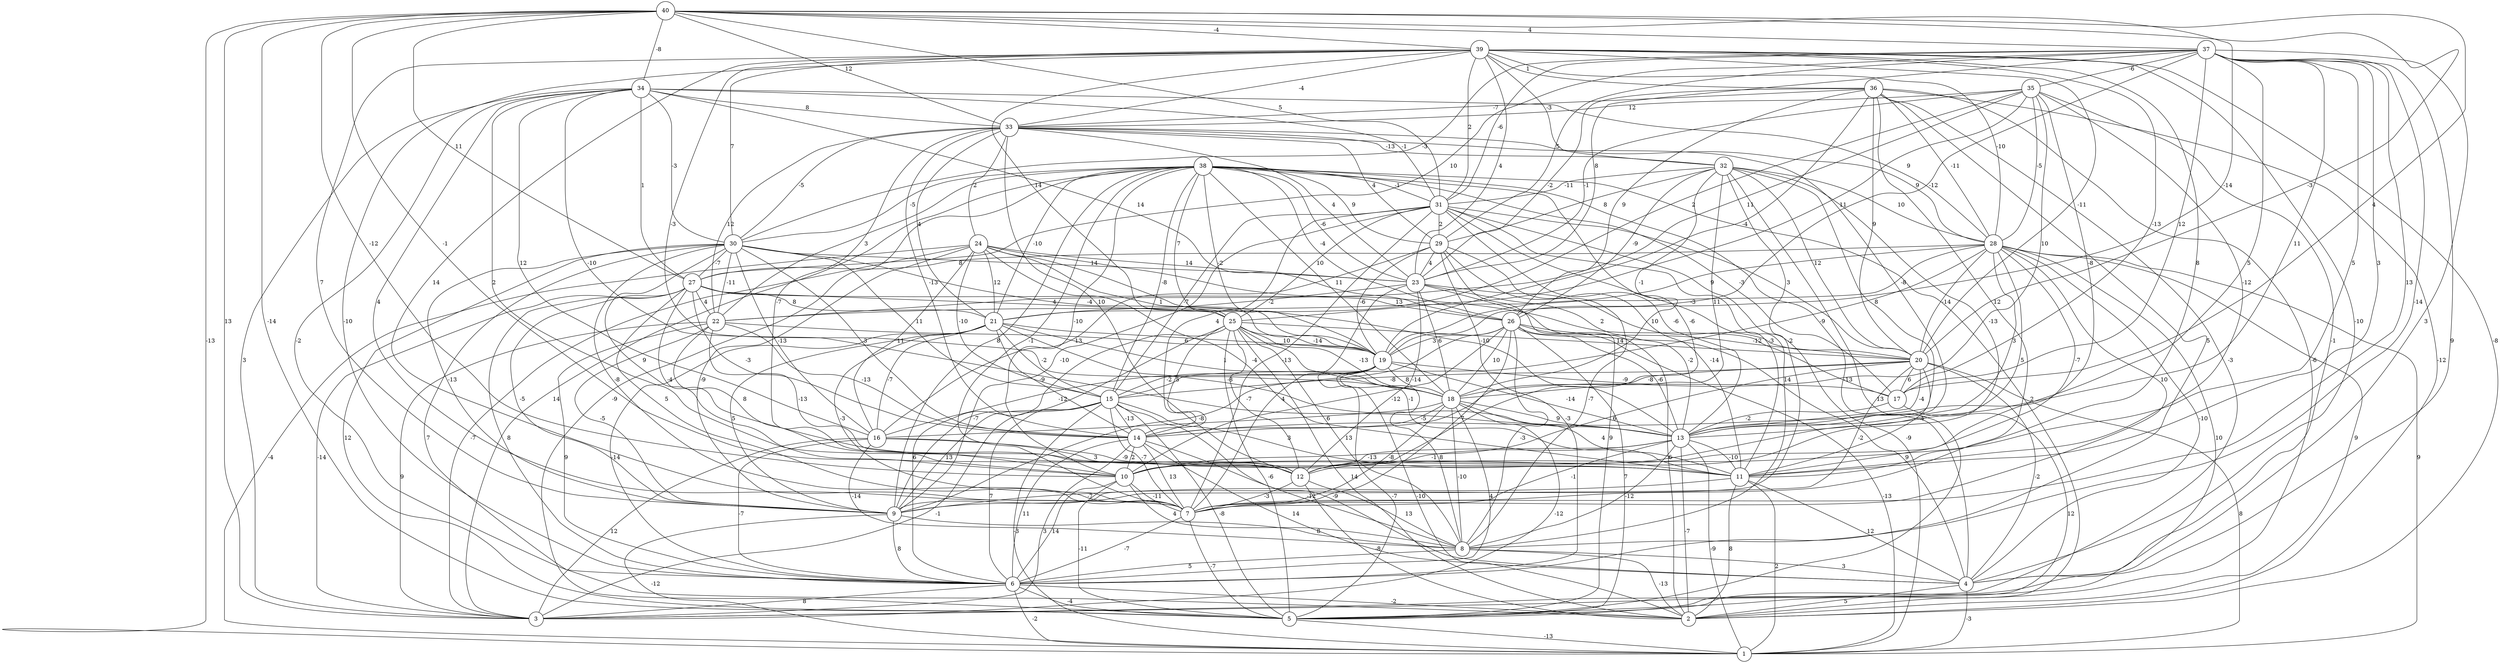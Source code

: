 graph { 
	 fontname="Helvetica,Arial,sans-serif" 
	 node [shape = circle]; 
	 40 -- 1 [label = "-13"];
	 40 -- 3 [label = "13"];
	 40 -- 5 [label = "-14"];
	 40 -- 10 [label = "-12"];
	 40 -- 12 [label = "-1"];
	 40 -- 17 [label = "4"];
	 40 -- 19 [label = "-14"];
	 40 -- 20 [label = "-3"];
	 40 -- 27 [label = "11"];
	 40 -- 31 [label = "5"];
	 40 -- 33 [label = "12"];
	 40 -- 34 [label = "-8"];
	 40 -- 37 [label = "4"];
	 40 -- 39 [label = "-4"];
	 39 -- 2 [label = "-8"];
	 39 -- 4 [label = "-10"];
	 39 -- 6 [label = "-10"];
	 39 -- 7 [label = "14"];
	 39 -- 9 [label = "7"];
	 39 -- 11 [label = "8"];
	 39 -- 17 [label = "-13"];
	 39 -- 18 [label = "-3"];
	 39 -- 20 [label = "-11"];
	 39 -- 23 [label = "4"];
	 39 -- 25 [label = "14"];
	 39 -- 28 [label = "-10"];
	 39 -- 30 [label = "7"];
	 39 -- 31 [label = "2"];
	 39 -- 32 [label = "-3"];
	 39 -- 33 [label = "-4"];
	 39 -- 36 [label = "1"];
	 38 -- 2 [label = "2"];
	 38 -- 3 [label = "14"];
	 38 -- 4 [label = "-13"];
	 38 -- 5 [label = "-9"];
	 38 -- 7 [label = "-1"];
	 38 -- 9 [label = "8"];
	 38 -- 10 [label = "-10"];
	 38 -- 12 [label = "-6"];
	 38 -- 15 [label = "-8"];
	 38 -- 17 [label = "-3"];
	 38 -- 18 [label = "11"];
	 38 -- 19 [label = "-2"];
	 38 -- 21 [label = "-10"];
	 38 -- 22 [label = "3"];
	 38 -- 23 [label = "-6"];
	 38 -- 25 [label = "7"];
	 38 -- 26 [label = "-4"];
	 38 -- 29 [label = "9"];
	 38 -- 30 [label = "-5"];
	 38 -- 31 [label = "-1"];
	 37 -- 3 [label = "9"];
	 37 -- 4 [label = "3"];
	 37 -- 7 [label = "13"];
	 37 -- 8 [label = "-14"];
	 37 -- 10 [label = "5"];
	 37 -- 11 [label = "3"];
	 37 -- 12 [label = "5"];
	 37 -- 13 [label = "11"];
	 37 -- 17 [label = "12"];
	 37 -- 23 [label = "8"];
	 37 -- 26 [label = "-12"];
	 37 -- 27 [label = "10"];
	 37 -- 29 [label = "5"];
	 37 -- 30 [label = "-3"];
	 37 -- 31 [label = "-6"];
	 37 -- 35 [label = "-6"];
	 36 -- 2 [label = "-12"];
	 36 -- 3 [label = "-3"];
	 36 -- 5 [label = "-6"];
	 36 -- 6 [label = "5"];
	 36 -- 7 [label = "12"];
	 36 -- 19 [label = "-4"];
	 36 -- 20 [label = "9"];
	 36 -- 23 [label = "-2"];
	 36 -- 26 [label = "9"];
	 36 -- 28 [label = "-11"];
	 36 -- 33 [label = "-7"];
	 35 -- 4 [label = "-1"];
	 35 -- 11 [label = "-12"];
	 35 -- 14 [label = "-8"];
	 35 -- 18 [label = "10"];
	 35 -- 21 [label = "2"];
	 35 -- 22 [label = "11"];
	 35 -- 23 [label = "-1"];
	 35 -- 25 [label = "11"];
	 35 -- 28 [label = "-5"];
	 35 -- 33 [label = "12"];
	 34 -- 3 [label = "3"];
	 34 -- 6 [label = "-2"];
	 34 -- 7 [label = "4"];
	 34 -- 12 [label = "2"];
	 34 -- 13 [label = "-10"];
	 34 -- 16 [label = "12"];
	 34 -- 26 [label = "14"];
	 34 -- 27 [label = "1"];
	 34 -- 28 [label = "9"];
	 34 -- 30 [label = "-3"];
	 34 -- 31 [label = "-1"];
	 34 -- 33 [label = "8"];
	 33 -- 10 [label = "-7"];
	 33 -- 12 [label = "10"];
	 33 -- 13 [label = "-8"];
	 33 -- 14 [label = "-13"];
	 33 -- 21 [label = "4"];
	 33 -- 22 [label = "12"];
	 33 -- 23 [label = "4"];
	 33 -- 24 [label = "2"];
	 33 -- 28 [label = "9"];
	 33 -- 29 [label = "4"];
	 33 -- 30 [label = "-5"];
	 33 -- 32 [label = "-13"];
	 32 -- 5 [label = "13"];
	 32 -- 9 [label = "-2"];
	 32 -- 12 [label = "-13"];
	 32 -- 13 [label = "8"];
	 32 -- 14 [label = "11"];
	 32 -- 18 [label = "-1"];
	 32 -- 20 [label = "12"];
	 32 -- 26 [label = "-9"];
	 32 -- 28 [label = "10"];
	 32 -- 29 [label = "8"];
	 32 -- 31 [label = "-11"];
	 31 -- 1 [label = "-9"];
	 31 -- 7 [label = "-13"];
	 31 -- 8 [label = "14"];
	 31 -- 9 [label = "-10"];
	 31 -- 11 [label = "-3"];
	 31 -- 13 [label = "-6"];
	 31 -- 14 [label = "4"];
	 31 -- 15 [label = "-7"];
	 31 -- 20 [label = "3"];
	 31 -- 25 [label = "10"];
	 31 -- 29 [label = "2"];
	 30 -- 2 [label = "7"];
	 30 -- 5 [label = "12"];
	 30 -- 7 [label = "-8"];
	 30 -- 9 [label = "-13"];
	 30 -- 10 [label = "9"];
	 30 -- 14 [label = "3"];
	 30 -- 15 [label = "11"];
	 30 -- 16 [label = "-13"];
	 30 -- 19 [label = "-4"];
	 30 -- 22 [label = "-11"];
	 30 -- 23 [label = "14"];
	 30 -- 27 [label = "-7"];
	 29 -- 5 [label = "9"];
	 29 -- 6 [label = "-3"];
	 29 -- 8 [label = "-7"];
	 29 -- 11 [label = "-14"];
	 29 -- 16 [label = "13"];
	 29 -- 19 [label = "-6"];
	 29 -- 23 [label = "4"];
	 28 -- 1 [label = "9"];
	 28 -- 2 [label = "9"];
	 28 -- 4 [label = "-10"];
	 28 -- 5 [label = "10"];
	 28 -- 7 [label = "10"];
	 28 -- 10 [label = "5"];
	 28 -- 11 [label = "-7"];
	 28 -- 13 [label = "3"];
	 28 -- 15 [label = "-9"];
	 28 -- 19 [label = "-3"];
	 28 -- 20 [label = "-14"];
	 28 -- 22 [label = "9"];
	 28 -- 27 [label = "8"];
	 27 -- 3 [label = "-14"];
	 27 -- 6 [label = "8"];
	 27 -- 7 [label = "5"];
	 27 -- 9 [label = "-5"];
	 27 -- 11 [label = "-4"];
	 27 -- 14 [label = "-3"];
	 27 -- 21 [label = "8"];
	 27 -- 22 [label = "4"];
	 27 -- 25 [label = "4"];
	 27 -- 26 [label = "13"];
	 26 -- 1 [label = "-13"];
	 26 -- 4 [label = "9"];
	 26 -- 5 [label = "7"];
	 26 -- 7 [label = "7"];
	 26 -- 8 [label = "-3"];
	 26 -- 9 [label = "-8"];
	 26 -- 10 [label = "-12"];
	 26 -- 13 [label = "-6"];
	 26 -- 18 [label = "10"];
	 26 -- 19 [label = "3"];
	 26 -- 20 [label = "-12"];
	 25 -- 2 [label = "14"];
	 25 -- 5 [label = "-6"];
	 25 -- 6 [label = "6"];
	 25 -- 8 [label = "13"];
	 25 -- 9 [label = "-7"];
	 25 -- 11 [label = "-1"];
	 25 -- 12 [label = "-7"];
	 25 -- 14 [label = "5"];
	 25 -- 18 [label = "-13"];
	 25 -- 19 [label = "-14"];
	 25 -- 20 [label = "14"];
	 24 -- 1 [label = "-4"];
	 24 -- 3 [label = "-7"];
	 24 -- 9 [label = "-9"];
	 24 -- 11 [label = "-4"];
	 24 -- 13 [label = "-10"];
	 24 -- 15 [label = "-10"];
	 24 -- 16 [label = "11"];
	 24 -- 17 [label = "2"];
	 24 -- 19 [label = "1"];
	 24 -- 21 [label = "12"];
	 24 -- 23 [label = "14"];
	 23 -- 2 [label = "6"];
	 23 -- 7 [label = "4"];
	 23 -- 12 [label = "-14"];
	 23 -- 13 [label = "-2"];
	 23 -- 18 [label = "6"];
	 23 -- 20 [label = "10"];
	 23 -- 21 [label = "-2"];
	 22 -- 3 [label = "9"];
	 22 -- 6 [label = "9"];
	 22 -- 9 [label = "-5"];
	 22 -- 10 [label = "8"];
	 22 -- 12 [label = "-13"];
	 22 -- 14 [label = "-13"];
	 22 -- 19 [label = "6"];
	 21 -- 6 [label = "-14"];
	 21 -- 7 [label = "-3"];
	 21 -- 9 [label = "5"];
	 21 -- 13 [label = "-8"];
	 21 -- 14 [label = "-9"];
	 21 -- 15 [label = "-2"];
	 21 -- 16 [label = "-7"];
	 21 -- 18 [label = "1"];
	 21 -- 19 [label = "10"];
	 20 -- 1 [label = "8"];
	 20 -- 4 [label = "-2"];
	 20 -- 9 [label = "-2"];
	 20 -- 10 [label = "6"];
	 20 -- 11 [label = "-4"];
	 20 -- 13 [label = "-4"];
	 20 -- 15 [label = "-8"];
	 20 -- 17 [label = "6"];
	 20 -- 18 [label = "-8"];
	 19 -- 2 [label = "-10"];
	 19 -- 5 [label = "-7"];
	 19 -- 8 [label = "8"];
	 19 -- 13 [label = "-14"];
	 19 -- 15 [label = "-2"];
	 19 -- 16 [label = "-12"];
	 19 -- 17 [label = "-9"];
	 19 -- 18 [label = "8"];
	 18 -- 3 [label = "-12"];
	 18 -- 6 [label = "4"];
	 18 -- 7 [label = "-8"];
	 18 -- 8 [label = "-10"];
	 18 -- 11 [label = "4"];
	 18 -- 13 [label = "9"];
	 18 -- 14 [label = "-5"];
	 18 -- 16 [label = "6"];
	 17 -- 5 [label = "12"];
	 17 -- 13 [label = "-2"];
	 16 -- 3 [label = "12"];
	 16 -- 6 [label = "-7"];
	 16 -- 8 [label = "-14"];
	 16 -- 11 [label = "-9"];
	 16 -- 12 [label = "3"];
	 15 -- 1 [label = "-3"];
	 15 -- 3 [label = "-1"];
	 15 -- 4 [label = "-9"];
	 15 -- 5 [label = "-8"];
	 15 -- 6 [label = "7"];
	 15 -- 7 [label = "-7"];
	 15 -- 9 [label = "13"];
	 15 -- 11 [label = "3"];
	 15 -- 14 [label = "-13"];
	 14 -- 3 [label = "3"];
	 14 -- 4 [label = "14"];
	 14 -- 6 [label = "11"];
	 14 -- 7 [label = "13"];
	 14 -- 8 [label = "-12"];
	 14 -- 10 [label = "2"];
	 13 -- 1 [label = "-9"];
	 13 -- 2 [label = "-7"];
	 13 -- 7 [label = "-1"];
	 13 -- 8 [label = "-12"];
	 13 -- 10 [label = "-13"];
	 13 -- 11 [label = "-10"];
	 13 -- 12 [label = "-1"];
	 12 -- 2 [label = "-8"];
	 12 -- 7 [label = "-3"];
	 12 -- 8 [label = "13"];
	 11 -- 1 [label = "2"];
	 11 -- 2 [label = "8"];
	 11 -- 4 [label = "12"];
	 11 -- 9 [label = "-7"];
	 10 -- 5 [label = "-11"];
	 10 -- 6 [label = "14"];
	 10 -- 7 [label = "-11"];
	 10 -- 8 [label = "4"];
	 9 -- 1 [label = "-12"];
	 9 -- 6 [label = "8"];
	 9 -- 8 [label = "8"];
	 8 -- 2 [label = "-13"];
	 8 -- 4 [label = "3"];
	 8 -- 6 [label = "5"];
	 7 -- 5 [label = "-7"];
	 7 -- 6 [label = "-7"];
	 6 -- 1 [label = "-2"];
	 6 -- 2 [label = "-2"];
	 6 -- 3 [label = "8"];
	 6 -- 5 [label = "-4"];
	 5 -- 1 [label = "-13"];
	 4 -- 1 [label = "-3"];
	 4 -- 2 [label = "5"];
	 1;
	 2;
	 3;
	 4;
	 5;
	 6;
	 7;
	 8;
	 9;
	 10;
	 11;
	 12;
	 13;
	 14;
	 15;
	 16;
	 17;
	 18;
	 19;
	 20;
	 21;
	 22;
	 23;
	 24;
	 25;
	 26;
	 27;
	 28;
	 29;
	 30;
	 31;
	 32;
	 33;
	 34;
	 35;
	 36;
	 37;
	 38;
	 39;
	 40;
}
